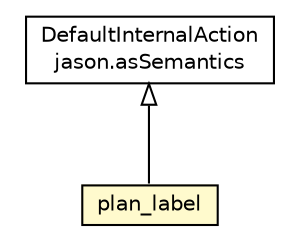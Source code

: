 #!/usr/local/bin/dot
#
# Class diagram 
# Generated by UMLGraph version R5_6_6-1-g9240c4 (http://www.umlgraph.org/)
#

digraph G {
	edge [fontname="Helvetica",fontsize=10,labelfontname="Helvetica",labelfontsize=10];
	node [fontname="Helvetica",fontsize=10,shape=plaintext];
	nodesep=0.25;
	ranksep=0.5;
	// jason.asSemantics.DefaultInternalAction
	c63096 [label=<<table title="jason.asSemantics.DefaultInternalAction" border="0" cellborder="1" cellspacing="0" cellpadding="2" port="p" href="../asSemantics/DefaultInternalAction.html">
		<tr><td><table border="0" cellspacing="0" cellpadding="1">
<tr><td align="center" balign="center"> DefaultInternalAction </td></tr>
<tr><td align="center" balign="center"> jason.asSemantics </td></tr>
		</table></td></tr>
		</table>>, URL="../asSemantics/DefaultInternalAction.html", fontname="Helvetica", fontcolor="black", fontsize=10.0];
	// jason.stdlib.plan_label
	c63273 [label=<<table title="jason.stdlib.plan_label" border="0" cellborder="1" cellspacing="0" cellpadding="2" port="p" bgcolor="lemonChiffon" href="./plan_label.html">
		<tr><td><table border="0" cellspacing="0" cellpadding="1">
<tr><td align="center" balign="center"> plan_label </td></tr>
		</table></td></tr>
		</table>>, URL="./plan_label.html", fontname="Helvetica", fontcolor="black", fontsize=10.0];
	//jason.stdlib.plan_label extends jason.asSemantics.DefaultInternalAction
	c63096:p -> c63273:p [dir=back,arrowtail=empty];
}

